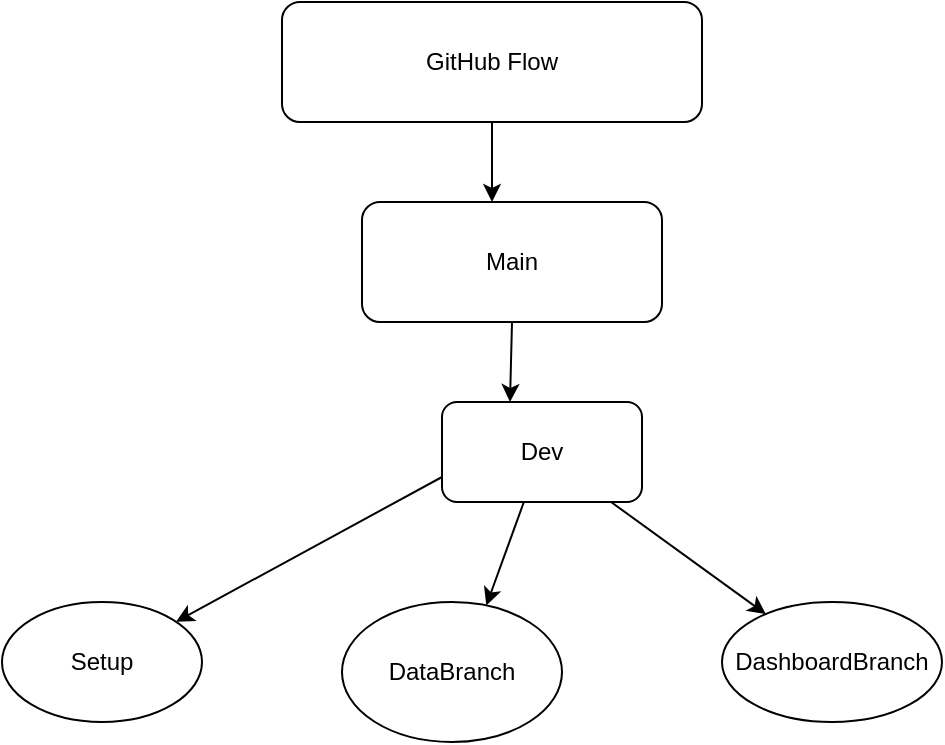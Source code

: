 <mxfile>
    <diagram id="pO2IcBt9oo15WijRprbd" name="Page-1">
        <mxGraphModel dx="490" dy="427" grid="1" gridSize="10" guides="1" tooltips="1" connect="1" arrows="1" fold="1" page="1" pageScale="1" pageWidth="850" pageHeight="1100" math="0" shadow="0">
            <root>
                <mxCell id="0"/>
                <mxCell id="1" parent="0"/>
                <mxCell id="13" style="edgeStyle=none;html=1;exitX=0.5;exitY=1;exitDx=0;exitDy=0;" edge="1" parent="1" source="2">
                    <mxGeometry relative="1" as="geometry">
                        <mxPoint x="255" y="110" as="targetPoint"/>
                    </mxGeometry>
                </mxCell>
                <mxCell id="2" value="GitHub Flow" style="rounded=1;whiteSpace=wrap;html=1;" vertex="1" parent="1">
                    <mxGeometry x="150" y="10" width="210" height="60" as="geometry"/>
                </mxCell>
                <mxCell id="15" style="edgeStyle=none;html=1;exitX=0.5;exitY=1;exitDx=0;exitDy=0;entryX=0.34;entryY=0;entryDx=0;entryDy=0;entryPerimeter=0;" edge="1" parent="1" source="8" target="14">
                    <mxGeometry relative="1" as="geometry"/>
                </mxCell>
                <mxCell id="8" value="Main" style="rounded=1;whiteSpace=wrap;html=1;" vertex="1" parent="1">
                    <mxGeometry x="190" y="110" width="150" height="60" as="geometry"/>
                </mxCell>
                <mxCell id="19" style="edgeStyle=none;html=1;exitX=0;exitY=0.75;exitDx=0;exitDy=0;" edge="1" parent="1" source="14" target="16">
                    <mxGeometry relative="1" as="geometry"/>
                </mxCell>
                <mxCell id="20" style="edgeStyle=none;html=1;entryX=0.656;entryY=0.025;entryDx=0;entryDy=0;entryPerimeter=0;" edge="1" parent="1" source="14" target="17">
                    <mxGeometry relative="1" as="geometry"/>
                </mxCell>
                <mxCell id="21" style="edgeStyle=none;html=1;" edge="1" parent="1" source="14" target="18">
                    <mxGeometry relative="1" as="geometry"/>
                </mxCell>
                <mxCell id="14" value="Dev" style="rounded=1;whiteSpace=wrap;html=1;" vertex="1" parent="1">
                    <mxGeometry x="230" y="210" width="100" height="50" as="geometry"/>
                </mxCell>
                <mxCell id="16" value="Setup" style="ellipse;whiteSpace=wrap;html=1;" vertex="1" parent="1">
                    <mxGeometry x="10" y="310" width="100" height="60" as="geometry"/>
                </mxCell>
                <mxCell id="17" value="DataBranch" style="ellipse;whiteSpace=wrap;html=1;" vertex="1" parent="1">
                    <mxGeometry x="180" y="310" width="110" height="70" as="geometry"/>
                </mxCell>
                <mxCell id="18" value="DashboardBranch" style="ellipse;whiteSpace=wrap;html=1;" vertex="1" parent="1">
                    <mxGeometry x="370" y="310" width="110" height="60" as="geometry"/>
                </mxCell>
            </root>
        </mxGraphModel>
    </diagram>
</mxfile>